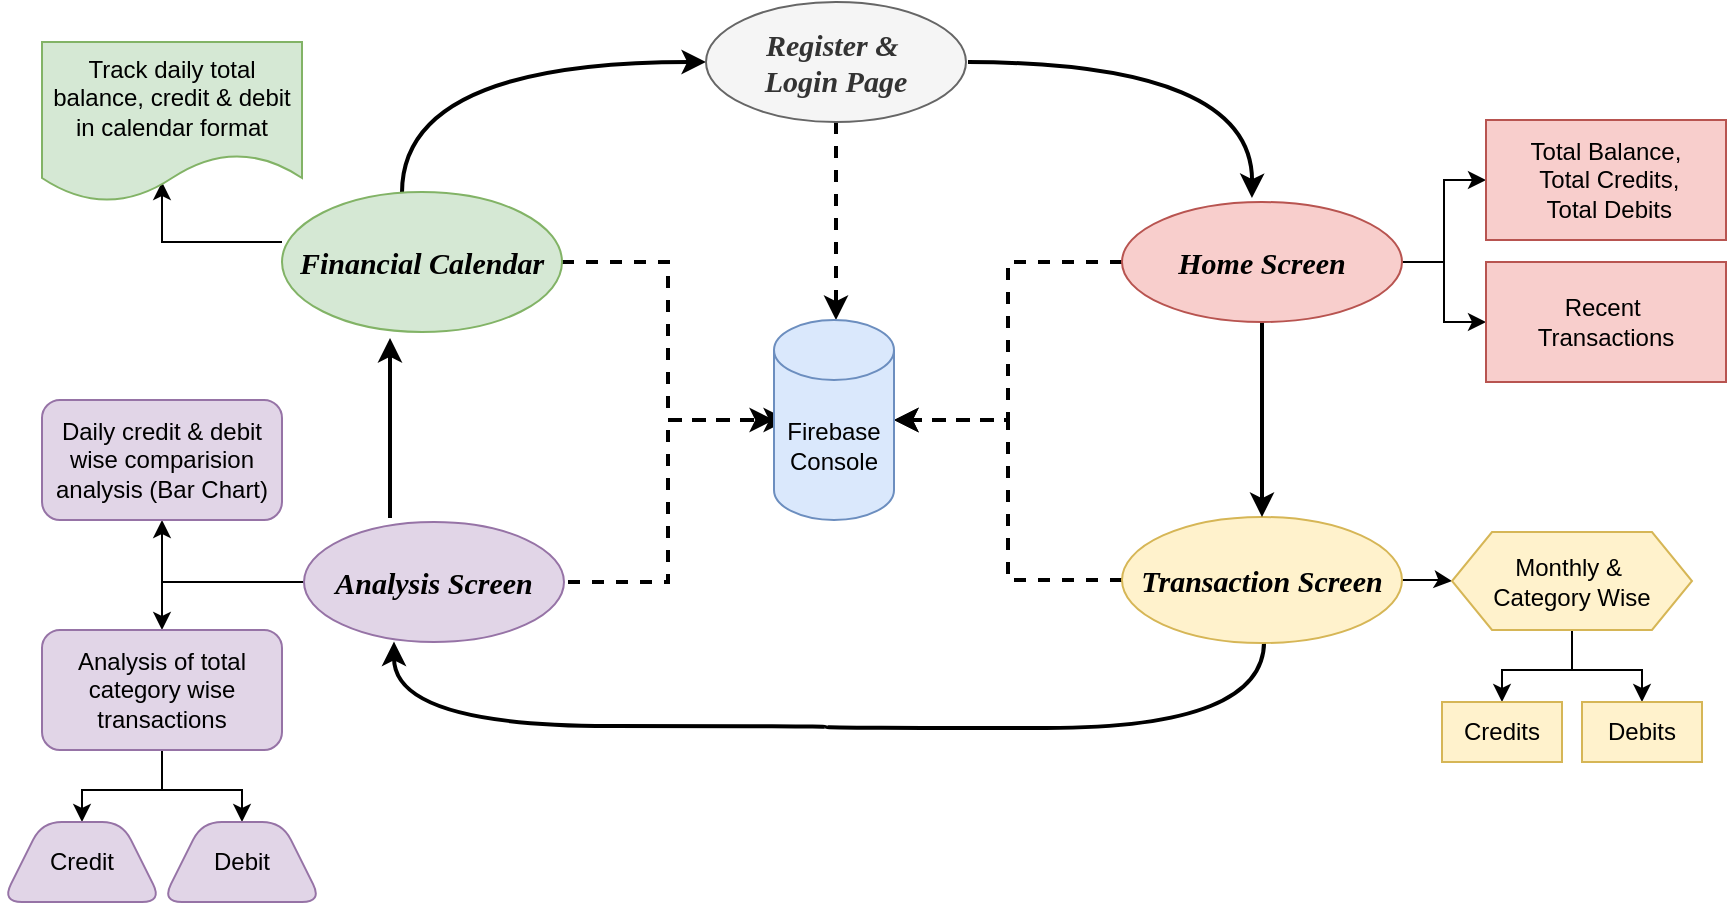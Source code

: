 <mxfile version="24.6.5" type="github">
  <diagram name="Page-1" id="8z-rzl0Qht_ms1mpQdyJ">
    <mxGraphModel dx="880" dy="434" grid="1" gridSize="10" guides="1" tooltips="1" connect="1" arrows="1" fold="1" page="1" pageScale="1" pageWidth="850" pageHeight="1100" math="0" shadow="0">
      <root>
        <mxCell id="0" />
        <mxCell id="1" parent="0" />
        <mxCell id="vgkjD0V93XUUz6ZxDwOV-29" value="" style="edgeStyle=orthogonalEdgeStyle;rounded=0;orthogonalLoop=1;jettySize=auto;html=1;dashed=1;strokeWidth=2;" edge="1" parent="1" source="vgkjD0V93XUUz6ZxDwOV-27" target="vgkjD0V93XUUz6ZxDwOV-4">
          <mxGeometry relative="1" as="geometry">
            <Array as="points">
              <mxPoint x="420" y="190" />
              <mxPoint x="420" y="190" />
            </Array>
          </mxGeometry>
        </mxCell>
        <mxCell id="vgkjD0V93XUUz6ZxDwOV-30" value="" style="edgeStyle=orthogonalEdgeStyle;rounded=0;orthogonalLoop=1;jettySize=auto;html=1;dashed=1;strokeWidth=2;" edge="1" parent="1" source="vgkjD0V93XUUz6ZxDwOV-18" target="vgkjD0V93XUUz6ZxDwOV-4">
          <mxGeometry relative="1" as="geometry" />
        </mxCell>
        <mxCell id="vgkjD0V93XUUz6ZxDwOV-31" style="edgeStyle=orthogonalEdgeStyle;rounded=0;orthogonalLoop=1;jettySize=auto;html=1;dashed=1;strokeWidth=2;" edge="1" parent="1" source="vgkjD0V93XUUz6ZxDwOV-20" target="vgkjD0V93XUUz6ZxDwOV-4">
          <mxGeometry relative="1" as="geometry" />
        </mxCell>
        <mxCell id="vgkjD0V93XUUz6ZxDwOV-32" style="edgeStyle=orthogonalEdgeStyle;rounded=0;orthogonalLoop=1;jettySize=auto;html=1;dashed=1;exitX=0;exitY=0.5;exitDx=0;exitDy=0;strokeWidth=2;" edge="1" parent="1" source="vgkjD0V93XUUz6ZxDwOV-19" target="vgkjD0V93XUUz6ZxDwOV-4">
          <mxGeometry relative="1" as="geometry" />
        </mxCell>
        <mxCell id="vgkjD0V93XUUz6ZxDwOV-33" style="edgeStyle=orthogonalEdgeStyle;rounded=0;orthogonalLoop=1;jettySize=auto;html=1;dashed=1;exitX=1;exitY=0.5;exitDx=0;exitDy=0;strokeWidth=2;" edge="1" parent="1">
          <mxGeometry relative="1" as="geometry">
            <mxPoint x="283" y="320" as="sourcePoint" />
            <mxPoint x="393" y="239" as="targetPoint" />
            <Array as="points">
              <mxPoint x="333" y="320" />
              <mxPoint x="333" y="239" />
            </Array>
          </mxGeometry>
        </mxCell>
        <mxCell id="vgkjD0V93XUUz6ZxDwOV-4" value="Firebase Console" style="shape=cylinder3;whiteSpace=wrap;html=1;boundedLbl=1;backgroundOutline=1;size=15;direction=east;fillColor=#dae8fc;strokeColor=#6c8ebf;" vertex="1" parent="1">
          <mxGeometry x="386" y="189" width="60" height="100" as="geometry" />
        </mxCell>
        <mxCell id="vgkjD0V93XUUz6ZxDwOV-49" style="edgeStyle=orthogonalEdgeStyle;rounded=0;orthogonalLoop=1;jettySize=auto;html=1;entryX=0;entryY=0.5;entryDx=0;entryDy=0;curved=1;strokeWidth=2;" edge="1" parent="1" source="vgkjD0V93XUUz6ZxDwOV-18" target="vgkjD0V93XUUz6ZxDwOV-27">
          <mxGeometry relative="1" as="geometry">
            <Array as="points">
              <mxPoint x="200" y="60" />
            </Array>
          </mxGeometry>
        </mxCell>
        <mxCell id="vgkjD0V93XUUz6ZxDwOV-73" value="" style="edgeStyle=orthogonalEdgeStyle;rounded=0;orthogonalLoop=1;jettySize=auto;html=1;" edge="1" parent="1">
          <mxGeometry relative="1" as="geometry">
            <mxPoint x="140" y="150" as="sourcePoint" />
            <mxPoint x="80" y="120" as="targetPoint" />
            <Array as="points">
              <mxPoint x="80" y="150" />
            </Array>
          </mxGeometry>
        </mxCell>
        <mxCell id="vgkjD0V93XUUz6ZxDwOV-18" value="&lt;span style=&quot;font-size: 15px;&quot;&gt;&lt;b&gt;&lt;i&gt;&lt;font face=&quot;Times New Roman&quot;&gt;Financial&amp;nbsp;&lt;/font&gt;&lt;/i&gt;&lt;/b&gt;&lt;/span&gt;&lt;b style=&quot;background-color: initial; font-size: 15px;&quot;&gt;&lt;i&gt;&lt;font face=&quot;dkAlv6eLnfnX2Pmhtchp&quot;&gt;Calendar&lt;/font&gt;&lt;/i&gt;&lt;/b&gt;" style="ellipse;whiteSpace=wrap;html=1;fillColor=#d5e8d4;strokeColor=#82b366;" vertex="1" parent="1">
          <mxGeometry x="140" y="125" width="140" height="70" as="geometry" />
        </mxCell>
        <mxCell id="vgkjD0V93XUUz6ZxDwOV-44" style="edgeStyle=orthogonalEdgeStyle;rounded=0;orthogonalLoop=1;jettySize=auto;html=1;strokeWidth=2;curved=1;exitX=0.586;exitY=0.976;exitDx=0;exitDy=0;exitPerimeter=0;" edge="1" parent="1">
          <mxGeometry relative="1" as="geometry">
            <mxPoint x="631.04" y="348.988" as="sourcePoint" />
            <mxPoint x="196" y="349.772" as="targetPoint" />
            <Array as="points">
              <mxPoint x="632" y="393" />
              <mxPoint x="412" y="393" />
              <mxPoint x="412" y="392" />
              <mxPoint x="196" y="392" />
            </Array>
          </mxGeometry>
        </mxCell>
        <mxCell id="vgkjD0V93XUUz6ZxDwOV-58" value="" style="edgeStyle=orthogonalEdgeStyle;rounded=0;orthogonalLoop=1;jettySize=auto;html=1;" edge="1" parent="1" source="vgkjD0V93XUUz6ZxDwOV-19" target="vgkjD0V93XUUz6ZxDwOV-57">
          <mxGeometry relative="1" as="geometry" />
        </mxCell>
        <mxCell id="vgkjD0V93XUUz6ZxDwOV-19" value="&lt;b&gt;&lt;i&gt;&lt;font face=&quot;Times New Roman&quot; style=&quot;font-size: 15px;&quot;&gt;Transaction Screen&lt;/font&gt;&lt;/i&gt;&lt;/b&gt;" style="ellipse;whiteSpace=wrap;html=1;fillColor=#fff2cc;strokeColor=#d6b656;" vertex="1" parent="1">
          <mxGeometry x="560" y="287.5" width="140" height="63" as="geometry" />
        </mxCell>
        <mxCell id="vgkjD0V93XUUz6ZxDwOV-43" style="edgeStyle=orthogonalEdgeStyle;rounded=0;orthogonalLoop=1;jettySize=auto;html=1;entryX=0.5;entryY=0;entryDx=0;entryDy=0;strokeWidth=2;" edge="1" parent="1">
          <mxGeometry relative="1" as="geometry">
            <mxPoint x="630" y="287.5" as="targetPoint" />
            <mxPoint x="630" y="190" as="sourcePoint" />
          </mxGeometry>
        </mxCell>
        <mxCell id="vgkjD0V93XUUz6ZxDwOV-52" value="" style="edgeStyle=orthogonalEdgeStyle;rounded=0;orthogonalLoop=1;jettySize=auto;html=1;" edge="1" parent="1" source="vgkjD0V93XUUz6ZxDwOV-20" target="vgkjD0V93XUUz6ZxDwOV-51">
          <mxGeometry relative="1" as="geometry" />
        </mxCell>
        <mxCell id="vgkjD0V93XUUz6ZxDwOV-54" style="edgeStyle=orthogonalEdgeStyle;rounded=0;orthogonalLoop=1;jettySize=auto;html=1;entryX=0;entryY=0.5;entryDx=0;entryDy=0;" edge="1" parent="1" source="vgkjD0V93XUUz6ZxDwOV-20" target="vgkjD0V93XUUz6ZxDwOV-53">
          <mxGeometry relative="1" as="geometry" />
        </mxCell>
        <mxCell id="vgkjD0V93XUUz6ZxDwOV-20" value="&lt;font face=&quot;Times New Roman&quot; size=&quot;1&quot; style=&quot;&quot;&gt;&lt;b style=&quot;&quot;&gt;&lt;i style=&quot;font-size: 15px;&quot;&gt;Home Screen&lt;/i&gt;&lt;/b&gt;&lt;/font&gt;" style="ellipse;whiteSpace=wrap;html=1;fillColor=#f8cecc;strokeColor=#b85450;" vertex="1" parent="1">
          <mxGeometry x="560" y="130" width="140" height="60" as="geometry" />
        </mxCell>
        <mxCell id="vgkjD0V93XUUz6ZxDwOV-48" style="edgeStyle=orthogonalEdgeStyle;rounded=0;orthogonalLoop=1;jettySize=auto;html=1;strokeWidth=2;" edge="1" parent="1">
          <mxGeometry relative="1" as="geometry">
            <mxPoint x="194" y="198" as="targetPoint" />
            <mxPoint x="194" y="288" as="sourcePoint" />
          </mxGeometry>
        </mxCell>
        <mxCell id="vgkjD0V93XUUz6ZxDwOV-65" value="" style="edgeStyle=orthogonalEdgeStyle;rounded=0;orthogonalLoop=1;jettySize=auto;html=1;" edge="1" parent="1" source="vgkjD0V93XUUz6ZxDwOV-24" target="vgkjD0V93XUUz6ZxDwOV-64">
          <mxGeometry relative="1" as="geometry" />
        </mxCell>
        <mxCell id="vgkjD0V93XUUz6ZxDwOV-67" style="edgeStyle=orthogonalEdgeStyle;rounded=0;orthogonalLoop=1;jettySize=auto;html=1;entryX=0.5;entryY=0;entryDx=0;entryDy=0;" edge="1" parent="1" source="vgkjD0V93XUUz6ZxDwOV-24" target="vgkjD0V93XUUz6ZxDwOV-66">
          <mxGeometry relative="1" as="geometry" />
        </mxCell>
        <mxCell id="vgkjD0V93XUUz6ZxDwOV-24" value="&lt;b&gt;&lt;i&gt;&lt;font face=&quot;Times New Roman&quot; style=&quot;font-size: 15px;&quot;&gt;Analysis Screen&lt;/font&gt;&lt;/i&gt;&lt;/b&gt;" style="ellipse;whiteSpace=wrap;html=1;fillColor=#e1d5e7;strokeColor=#9673a6;" vertex="1" parent="1">
          <mxGeometry x="151" y="290" width="130" height="60" as="geometry" />
        </mxCell>
        <mxCell id="vgkjD0V93XUUz6ZxDwOV-27" value="&lt;font face=&quot;Times New Roman&quot; size=&quot;1&quot; style=&quot;&quot;&gt;&lt;b style=&quot;&quot;&gt;&lt;i style=&quot;font-size: 15px;&quot;&gt;Register &amp;amp;&amp;nbsp;&lt;/i&gt;&lt;/b&gt;&lt;/font&gt;&lt;div&gt;&lt;font face=&quot;Times New Roman&quot; size=&quot;1&quot; style=&quot;&quot;&gt;&lt;b style=&quot;&quot;&gt;&lt;i style=&quot;font-size: 15px;&quot;&gt;Login Page&lt;/i&gt;&lt;/b&gt;&lt;/font&gt;&lt;/div&gt;" style="ellipse;whiteSpace=wrap;html=1;fillColor=#f5f5f5;strokeColor=#666666;fontColor=#333333;" vertex="1" parent="1">
          <mxGeometry x="352" y="30" width="130" height="60" as="geometry" />
        </mxCell>
        <mxCell id="vgkjD0V93XUUz6ZxDwOV-42" style="edgeStyle=orthogonalEdgeStyle;rounded=0;orthogonalLoop=1;jettySize=auto;html=1;entryX=0.457;entryY=-0.033;entryDx=0;entryDy=0;entryPerimeter=0;curved=1;strokeWidth=2;" edge="1" parent="1">
          <mxGeometry relative="1" as="geometry">
            <mxPoint x="483" y="60" as="sourcePoint" />
            <mxPoint x="624.98" y="128.02" as="targetPoint" />
          </mxGeometry>
        </mxCell>
        <mxCell id="vgkjD0V93XUUz6ZxDwOV-51" value="Total Balance,&lt;div&gt;&amp;nbsp;Total Credits,&lt;/div&gt;&lt;div&gt;&amp;nbsp;Total Debits&lt;/div&gt;" style="whiteSpace=wrap;html=1;fillColor=#f8cecc;strokeColor=#b85450;" vertex="1" parent="1">
          <mxGeometry x="742" y="89" width="120" height="60" as="geometry" />
        </mxCell>
        <mxCell id="vgkjD0V93XUUz6ZxDwOV-53" value="Recent&amp;nbsp;&lt;div&gt;Transactions&lt;/div&gt;" style="whiteSpace=wrap;html=1;fillColor=#f8cecc;strokeColor=#b85450;" vertex="1" parent="1">
          <mxGeometry x="742" y="160" width="120" height="60" as="geometry" />
        </mxCell>
        <mxCell id="vgkjD0V93XUUz6ZxDwOV-60" value="" style="edgeStyle=orthogonalEdgeStyle;rounded=0;orthogonalLoop=1;jettySize=auto;html=1;" edge="1" parent="1" source="vgkjD0V93XUUz6ZxDwOV-57" target="vgkjD0V93XUUz6ZxDwOV-59">
          <mxGeometry relative="1" as="geometry" />
        </mxCell>
        <mxCell id="vgkjD0V93XUUz6ZxDwOV-63" style="edgeStyle=orthogonalEdgeStyle;rounded=0;orthogonalLoop=1;jettySize=auto;html=1;entryX=0.5;entryY=0;entryDx=0;entryDy=0;" edge="1" parent="1" source="vgkjD0V93XUUz6ZxDwOV-57" target="vgkjD0V93XUUz6ZxDwOV-61">
          <mxGeometry relative="1" as="geometry" />
        </mxCell>
        <mxCell id="vgkjD0V93XUUz6ZxDwOV-57" value="Monthly &amp;amp;&amp;nbsp;&lt;div&gt;Category Wise&lt;/div&gt;" style="shape=hexagon;perimeter=hexagonPerimeter2;whiteSpace=wrap;html=1;fixedSize=1;fillColor=#fff2cc;strokeColor=#d6b656;" vertex="1" parent="1">
          <mxGeometry x="725" y="295" width="120" height="49" as="geometry" />
        </mxCell>
        <mxCell id="vgkjD0V93XUUz6ZxDwOV-59" value="Credits" style="whiteSpace=wrap;html=1;fillColor=#fff2cc;strokeColor=#d6b656;" vertex="1" parent="1">
          <mxGeometry x="720" y="380" width="60" height="30" as="geometry" />
        </mxCell>
        <mxCell id="vgkjD0V93XUUz6ZxDwOV-61" value="Debits" style="whiteSpace=wrap;html=1;fillColor=#fff2cc;strokeColor=#d6b656;" vertex="1" parent="1">
          <mxGeometry x="790" y="380" width="60" height="30" as="geometry" />
        </mxCell>
        <mxCell id="vgkjD0V93XUUz6ZxDwOV-64" value="Daily credit &amp;amp; debit wise comparision&lt;div&gt;analysis (Bar Chart)&lt;/div&gt;" style="rounded=1;whiteSpace=wrap;html=1;fillColor=#e1d5e7;strokeColor=#9673a6;" vertex="1" parent="1">
          <mxGeometry x="20" y="229" width="120" height="60" as="geometry" />
        </mxCell>
        <mxCell id="vgkjD0V93XUUz6ZxDwOV-69" value="" style="edgeStyle=orthogonalEdgeStyle;rounded=0;orthogonalLoop=1;jettySize=auto;html=1;" edge="1" parent="1" source="vgkjD0V93XUUz6ZxDwOV-66" target="vgkjD0V93XUUz6ZxDwOV-68">
          <mxGeometry relative="1" as="geometry" />
        </mxCell>
        <mxCell id="vgkjD0V93XUUz6ZxDwOV-71" style="edgeStyle=orthogonalEdgeStyle;rounded=0;orthogonalLoop=1;jettySize=auto;html=1;entryX=0.5;entryY=0;entryDx=0;entryDy=0;" edge="1" parent="1" source="vgkjD0V93XUUz6ZxDwOV-66" target="vgkjD0V93XUUz6ZxDwOV-70">
          <mxGeometry relative="1" as="geometry" />
        </mxCell>
        <mxCell id="vgkjD0V93XUUz6ZxDwOV-66" value="Analysis of total category wise transactions" style="rounded=1;whiteSpace=wrap;html=1;fillColor=#e1d5e7;strokeColor=#9673a6;" vertex="1" parent="1">
          <mxGeometry x="20" y="344" width="120" height="60" as="geometry" />
        </mxCell>
        <mxCell id="vgkjD0V93XUUz6ZxDwOV-68" value="Credit" style="shape=trapezoid;perimeter=trapezoidPerimeter;whiteSpace=wrap;html=1;fixedSize=1;fillColor=#e1d5e7;strokeColor=#9673a6;rounded=1;" vertex="1" parent="1">
          <mxGeometry y="440" width="80" height="40" as="geometry" />
        </mxCell>
        <mxCell id="vgkjD0V93XUUz6ZxDwOV-70" value="Debit" style="shape=trapezoid;perimeter=trapezoidPerimeter;whiteSpace=wrap;html=1;fixedSize=1;fillColor=#e1d5e7;strokeColor=#9673a6;rounded=1;" vertex="1" parent="1">
          <mxGeometry x="80" y="440" width="80" height="40" as="geometry" />
        </mxCell>
        <mxCell id="vgkjD0V93XUUz6ZxDwOV-72" value="Track daily total balance, credit &amp;amp; debit in calendar format" style="shape=document;whiteSpace=wrap;html=1;boundedLbl=1;fillColor=#d5e8d4;strokeColor=#82b366;" vertex="1" parent="1">
          <mxGeometry x="20" y="50" width="130" height="80" as="geometry" />
        </mxCell>
      </root>
    </mxGraphModel>
  </diagram>
</mxfile>
